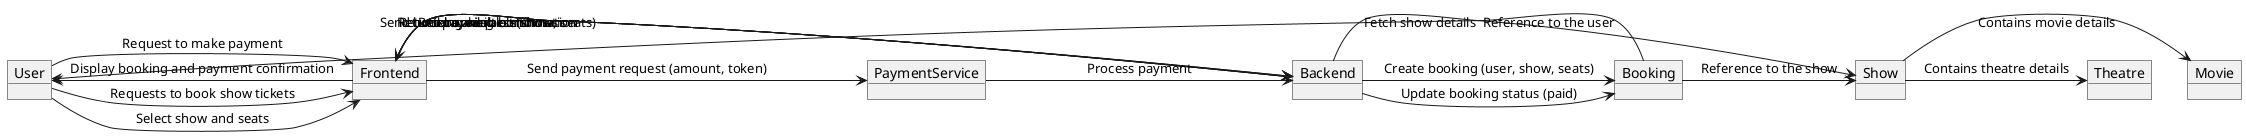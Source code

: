 @startuml
object User
object Frontend
object Backend
object Booking
object Show
object Movie
object Theatre
object PaymentService

User -> Frontend : Requests to book show tickets
Frontend -> Backend : Get available shows
Backend -> Show : Fetch show details
Show -> Movie : Contains movie details
Show -> Theatre : Contains theatre details
Backend -> Frontend : Return available shows

User -> Frontend : Select show and seats
Frontend -> Backend : Send booking request (show, seats)
Backend -> Booking : Create booking (user, show, seats)
Booking -> Show : Reference to the show
Booking -> User : Reference to the user
Frontend -> Backend : Return booking confirmation

User -> Frontend : Request to make payment
Frontend -> PaymentService : Send payment request (amount, token)
PaymentService -> Backend : Process payment
Backend -> Booking : Update booking status (paid)
Backend -> Frontend : Return payment confirmation
Frontend -> User : Display booking and payment confirmation
@enduml
